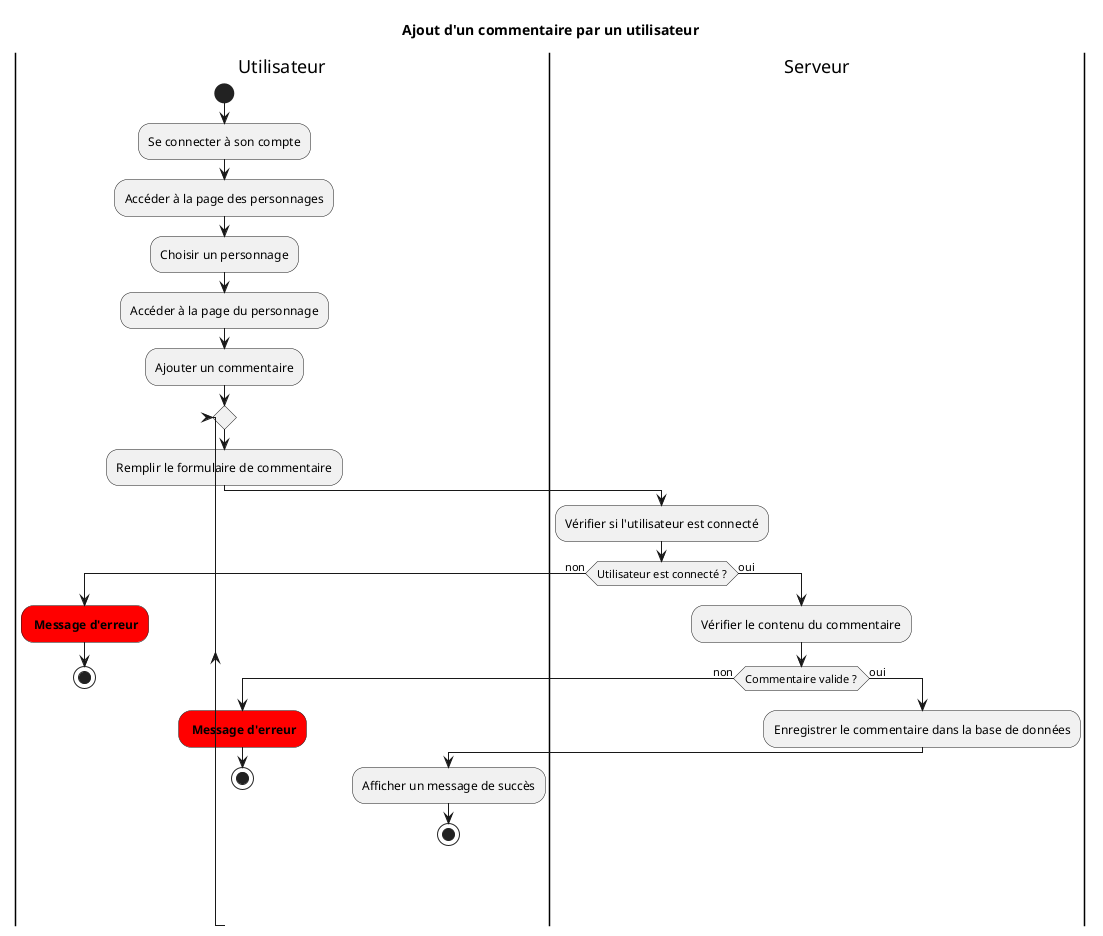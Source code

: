 @startuml DiagrammeActiviteUserAddComment
title Ajout d'un commentaire par un utilisateur

|Utilisateur|
start
:Se connecter à son compte;
:Accéder à la page des personnages;
:Choisir un personnage;
:Accéder à la page du personnage;
:Ajouter un commentaire;
repeat
:Remplir le formulaire de commentaire;
|Serveur|
:Vérifier si l'utilisateur est connecté;
if (Utilisateur est connecté ?) then (non)
  |Utilisateur|
  #red: **Message d'erreur**;
  stop
else (oui)
  |Serveur|
  :Vérifier le contenu du commentaire;
  if (Commentaire valide ?) then (non)
    |Utilisateur|
    #red: **Message d'erreur**;
    stop
  else (oui)
    |Serveur|
    :Enregistrer le commentaire dans la base de données;
    |Utilisateur|
    :Afficher un message de succès;
    stop
  endif
endif
@enduml